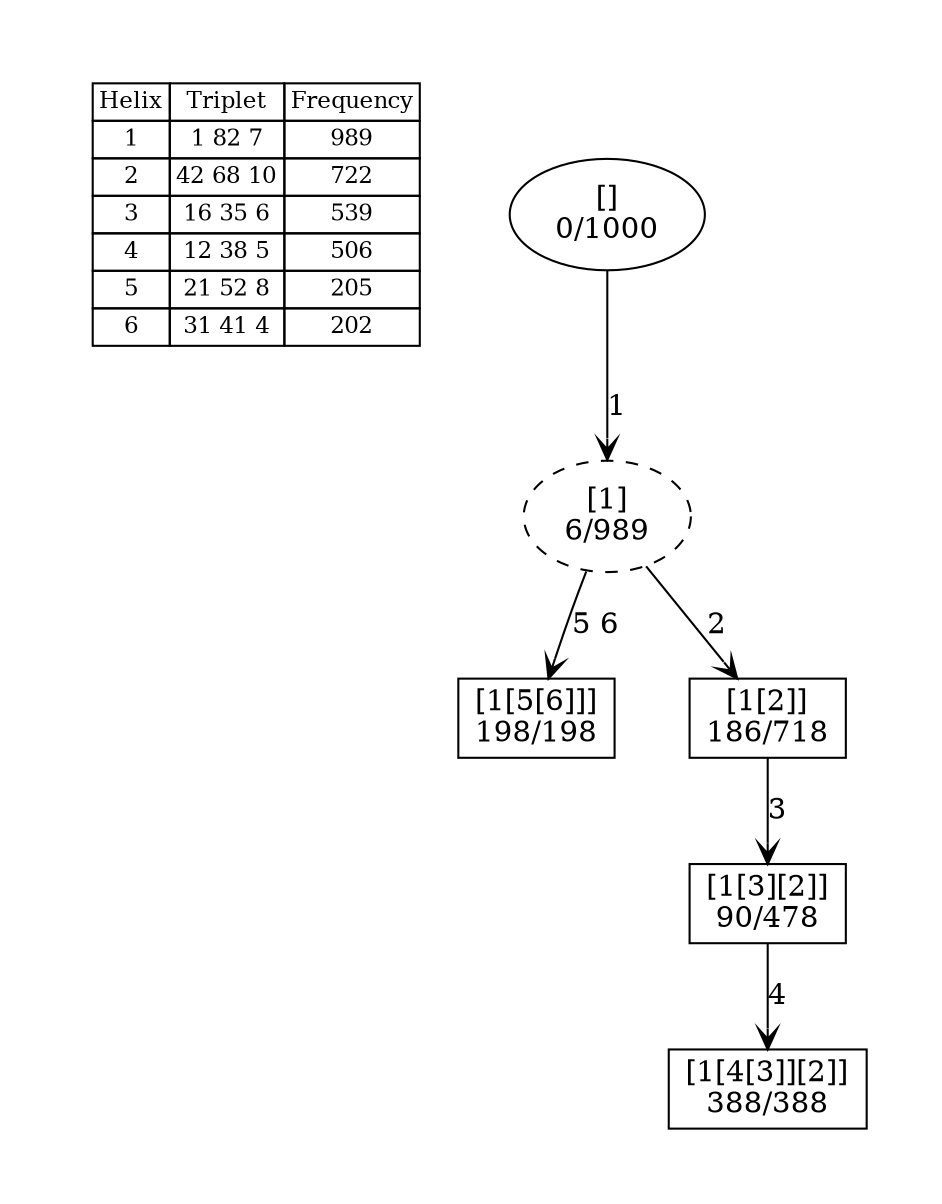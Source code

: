 digraph G {
	pad = 0.5;
	nodesep = 0.5;
"legend" [label = < <table border="0" cellborder="1" cellspacing="0"><tr><td>Helix</td><td>Triplet</td><td>Frequency</td></tr>
<tr><td>1</td><td>1 82 7</td><td>989</td></tr>
<tr><td>2</td><td>42 68 10</td><td>722</td></tr>
<tr><td>3</td><td>16 35 6</td><td>539</td></tr>
<tr><td>4</td><td>12 38 5</td><td>506</td></tr>
<tr><td>5</td><td>21 52 8</td><td>205</td></tr>
<tr><td>6</td><td>31 41 4</td><td>202</td></tr>
</table>>, shape = plaintext, fontsize=11];
"1 2 3 4 " [shape = box];
"1 5 6 " [shape = box];
"1 2 " [shape = box];
"1 2 3 " [shape = box];
"1 " [style = dashed];
"1 2 3 4 " [label = "[1[4[3]][2]]\n388/388"];
"1 5 6 " [label = "[1[5[6]]]\n198/198"];
"1 2 " [label = "[1[2]]\n186/718"];
"1 2 3 " [label = "[1[3][2]]\n90/478"];
"1 " [label = "[1]\n6/989"];
"" [label = "[]\n0/1000"];
"1 2 " -> "1 2 3 " [label = "3 ", arrowhead = vee];
"1 2 3 " -> "1 2 3 4 " [label = "4 ", arrowhead = vee];
"1 " -> "1 5 6 " [label = "5 6 ", arrowhead = vee];
"1 " -> "1 2 " [label = "2 ", arrowhead = vee];
"" -> "1 " [label = "1 ", arrowhead = vee];
}